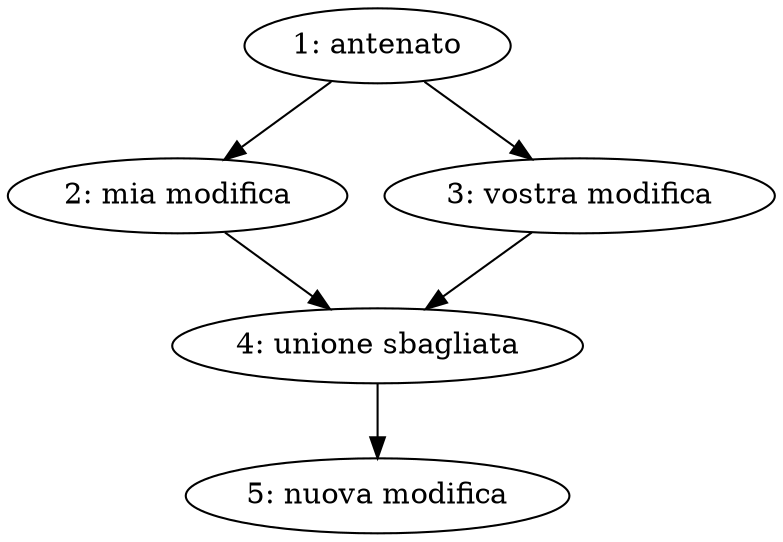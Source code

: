 digraph bad_merge_1 {
	ancestor [label="1: antenato"];
	left [label="2: mia modifica"];
	right [label="3: vostra modifica"];
	bad [label="4: unione sbagliata"];
	new [label="5: nuova modifica"];

	ancestor -> left;
	ancestor -> right;
	left -> bad;
	right -> bad;
	bad -> new;
}
